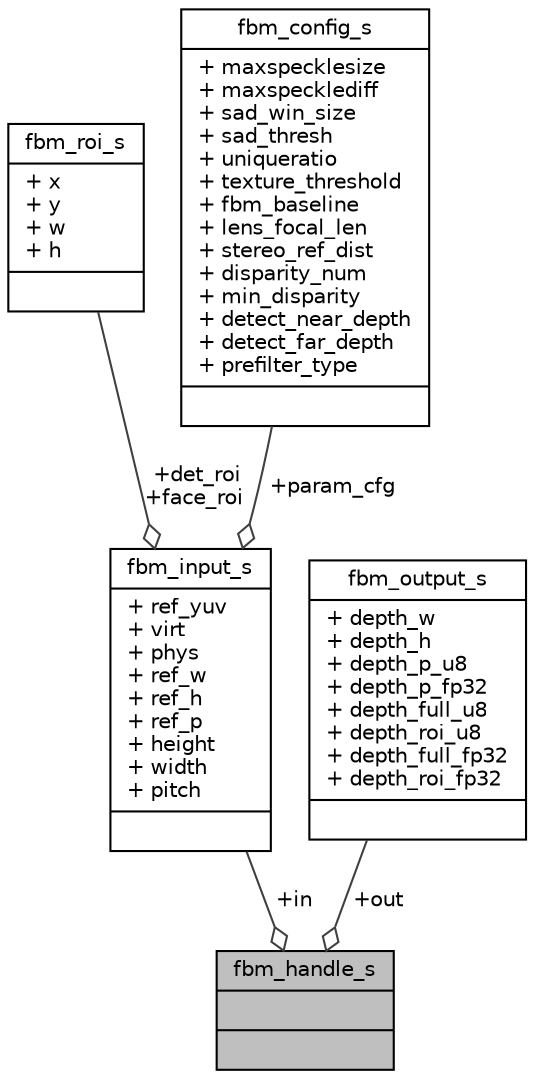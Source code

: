digraph "fbm_handle_s"
{
 // INTERACTIVE_SVG=YES
 // LATEX_PDF_SIZE
  bgcolor="transparent";
  edge [fontname="Helvetica",fontsize="10",labelfontname="Helvetica",labelfontsize="10"];
  node [fontname="Helvetica",fontsize="10",shape=record];
  Node1 [label="{fbm_handle_s\n||}",height=0.2,width=0.4,color="black", fillcolor="grey75", style="filled", fontcolor="black",tooltip=" "];
  Node2 -> Node1 [color="grey25",fontsize="10",style="solid",label=" +in" ,arrowhead="odiamond",fontname="Helvetica"];
  Node2 [label="{fbm_input_s\n|+ ref_yuv\l+ virt\l+ phys\l+ ref_w\l+ ref_h\l+ ref_p\l+ height\l+ width\l+ pitch\l|}",height=0.2,width=0.4,color="black",URL="$d9/d55/structfbm__input__s.html",tooltip=" "];
  Node3 -> Node2 [color="grey25",fontsize="10",style="solid",label=" +det_roi\n+face_roi" ,arrowhead="odiamond",fontname="Helvetica"];
  Node3 [label="{fbm_roi_s\n|+ x\l+ y\l+ w\l+ h\l|}",height=0.2,width=0.4,color="black",URL="$d8/d1f/structfbm__roi__s.html",tooltip=" "];
  Node4 -> Node2 [color="grey25",fontsize="10",style="solid",label=" +param_cfg" ,arrowhead="odiamond",fontname="Helvetica"];
  Node4 [label="{fbm_config_s\n|+ maxspecklesize\l+ maxspecklediff\l+ sad_win_size\l+ sad_thresh\l+ uniqueratio\l+ texture_threshold\l+ fbm_baseline\l+ lens_focal_len\l+ stereo_ref_dist\l+ disparity_num\l+ min_disparity\l+ detect_near_depth\l+ detect_far_depth\l+ prefilter_type\l|}",height=0.2,width=0.4,color="black",URL="$dd/d1f/structfbm__config__s.html",tooltip=" "];
  Node5 -> Node1 [color="grey25",fontsize="10",style="solid",label=" +out" ,arrowhead="odiamond",fontname="Helvetica"];
  Node5 [label="{fbm_output_s\n|+ depth_w\l+ depth_h\l+ depth_p_u8\l+ depth_p_fp32\l+ depth_full_u8\l+ depth_roi_u8\l+ depth_full_fp32\l+ depth_roi_fp32\l|}",height=0.2,width=0.4,color="black",URL="$d6/deb/structfbm__output__s.html",tooltip=" "];
}
